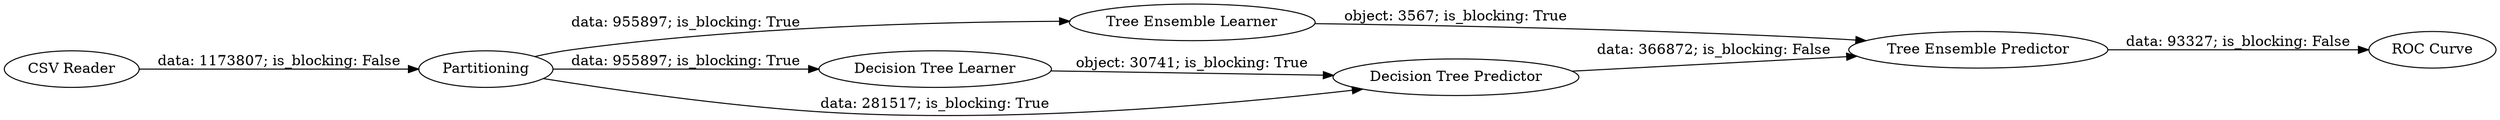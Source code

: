 digraph {
	"-2798445640766571518_5" [label=Partitioning]
	"-2798445640766571518_15" [label="Tree Ensemble Learner"]
	"-2798445640766571518_10" [label="Decision Tree Learner"]
	"-2798445640766571518_14" [label="CSV Reader"]
	"-2798445640766571518_4" [label="Decision Tree Predictor"]
	"-2798445640766571518_17" [label="ROC Curve"]
	"-2798445640766571518_16" [label="Tree Ensemble Predictor"]
	"-2798445640766571518_4" -> "-2798445640766571518_16" [label="data: 366872; is_blocking: False"]
	"-2798445640766571518_16" -> "-2798445640766571518_17" [label="data: 93327; is_blocking: False"]
	"-2798445640766571518_15" -> "-2798445640766571518_16" [label="object: 3567; is_blocking: True"]
	"-2798445640766571518_5" -> "-2798445640766571518_4" [label="data: 281517; is_blocking: True"]
	"-2798445640766571518_5" -> "-2798445640766571518_10" [label="data: 955897; is_blocking: True"]
	"-2798445640766571518_14" -> "-2798445640766571518_5" [label="data: 1173807; is_blocking: False"]
	"-2798445640766571518_5" -> "-2798445640766571518_15" [label="data: 955897; is_blocking: True"]
	"-2798445640766571518_10" -> "-2798445640766571518_4" [label="object: 30741; is_blocking: True"]
	rankdir=LR
}
